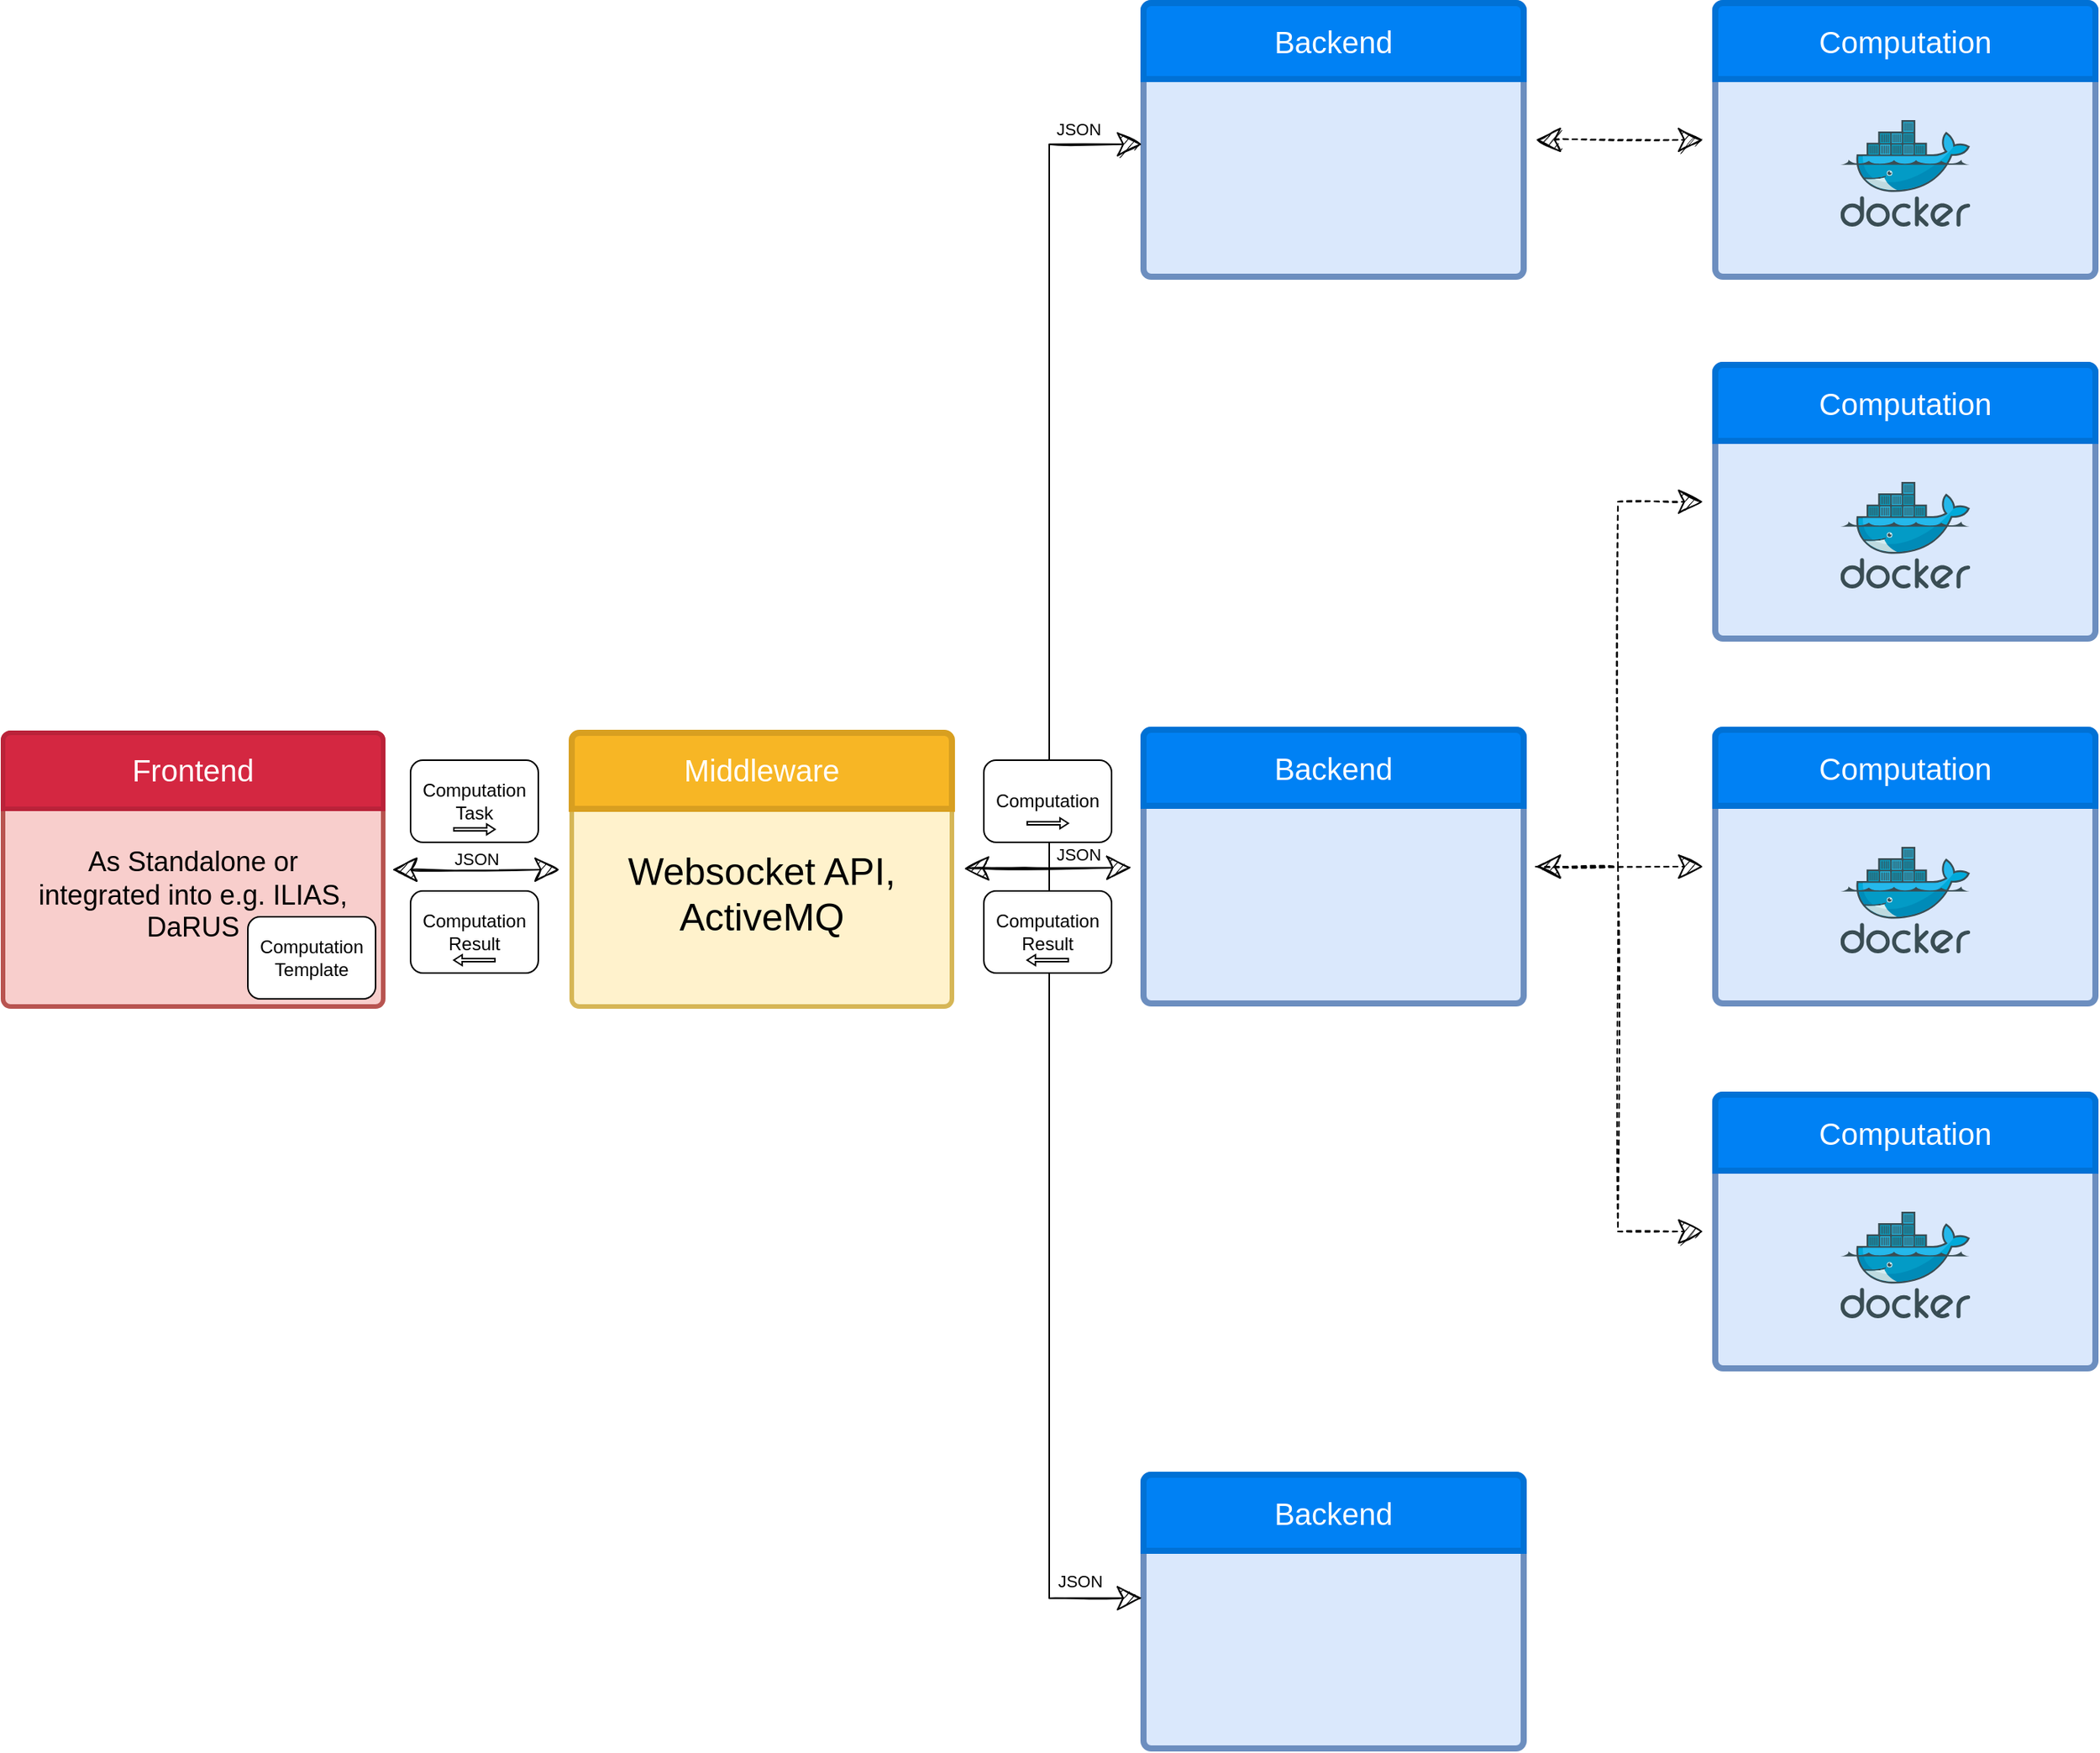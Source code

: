 <mxfile version="20.3.6"><diagram id="hJOMJDm2GBQv0ac_g4cM" name="Page-1"><mxGraphModel dx="2287" dy="975" grid="0" gridSize="10" guides="1" tooltips="1" connect="1" arrows="1" fold="1" page="0" pageScale="1" pageWidth="827" pageHeight="1169" math="0" shadow="0"><root><mxCell id="0"/><mxCell id="1" parent="0"/><mxCell id="XffEDiJkhhUflHy0BRDR-3" value="" style="html=1;shadow=0;dashed=0;shape=mxgraph.bootstrap.rrect;rSize=5;strokeColor=#6c8ebf;html=1;whiteSpace=wrap;fillColor=#dae8fc;verticalAlign=bottom;align=center;spacing=20;spacingBottom=0;fontSize=14;hachureGap=4;strokeWidth=4;" parent="1" vertex="1"><mxGeometry x="496" y="493" width="250" height="180" as="geometry"/></mxCell><mxCell id="XffEDiJkhhUflHy0BRDR-4" value="Backend" style="html=1;shadow=0;dashed=0;shape=mxgraph.bootstrap.topButton;rSize=5;perimeter=none;whiteSpace=wrap;fillColor=#0081F4;strokeColor=#0071D5;fontColor=#ffffff;resizeWidth=1;fontSize=20;align=center;spacing=20;hachureGap=4;strokeWidth=4;" parent="XffEDiJkhhUflHy0BRDR-3" vertex="1"><mxGeometry width="250" height="50" relative="1" as="geometry"/></mxCell><mxCell id="XffEDiJkhhUflHy0BRDR-11" value="&lt;div&gt;&lt;font style=&quot;font-size: 25px&quot;&gt;&lt;br&gt;&lt;/font&gt;&lt;/div&gt;&lt;div&gt;&lt;font style=&quot;font-size: 25px&quot;&gt;Websocket API, ActiveMQ&lt;/font&gt;&lt;/div&gt;" style="html=1;shadow=0;dashed=0;shape=mxgraph.bootstrap.rrect;rSize=5;strokeColor=#d6b656;html=1;whiteSpace=wrap;fillColor=#fff2cc;verticalAlign=middle;align=center;spacing=20;spacingBottom=0;fontSize=20;hachureGap=4;labelBackgroundColor=none;horizontal=1;strokeWidth=3;" parent="1" vertex="1"><mxGeometry x="120" y="495" width="250" height="180" as="geometry"/></mxCell><mxCell id="XffEDiJkhhUflHy0BRDR-12" value="&lt;div align=&quot;center&quot;&gt;&lt;font style=&quot;font-size: 20px&quot;&gt;Middleware&lt;/font&gt;&lt;/div&gt;" style="html=1;shadow=0;dashed=0;shape=mxgraph.bootstrap.topButton;rSize=5;perimeter=none;whiteSpace=wrap;fillColor=#F7B625;strokeColor=#D89F20;fontColor=#ffffff;resizeWidth=1;fontSize=18;align=center;spacing=20;hachureGap=4;strokeWidth=4;" parent="XffEDiJkhhUflHy0BRDR-11" vertex="1"><mxGeometry width="250" height="50" relative="1" as="geometry"/></mxCell><mxCell id="XffEDiJkhhUflHy0BRDR-23" value="" style="endArrow=classic;startArrow=classic;html=1;rounded=0;fontSize=25;startSize=14;endSize=14;sourcePerimeterSpacing=8;targetPerimeterSpacing=8;curved=1;sketch=1;shadow=0;" parent="1" target="XffEDiJkhhUflHy0BRDR-11" edge="1"><mxGeometry width="50" height="50" relative="1" as="geometry"><mxPoint x="2" y="585.0" as="sourcePoint"/><mxPoint x="47" y="533" as="targetPoint"/></mxGeometry></mxCell><mxCell id="oHh0z3IqGZVVa2h3BQo1-23" value="JSON" style="edgeLabel;html=1;align=left;verticalAlign=bottom;resizable=0;points=[];" vertex="1" connectable="0" parent="XffEDiJkhhUflHy0BRDR-23"><mxGeometry x="-0.301" y="-1" relative="1" as="geometry"><mxPoint as="offset"/></mxGeometry></mxCell><mxCell id="XffEDiJkhhUflHy0BRDR-40" value="&lt;br&gt;&lt;div&gt;&lt;br&gt;&lt;/div&gt;&lt;div&gt;&lt;font style=&quot;font-size: 18px&quot;&gt;As Standalone or integrated into e.g. ILIAS, DaRUS&lt;/font&gt;&lt;/div&gt;" style="html=1;shadow=0;dashed=0;shape=mxgraph.bootstrap.rrect;rSize=5;strokeColor=#b85450;html=1;whiteSpace=wrap;fillColor=#f8cecc;verticalAlign=middle;align=center;spacing=20;spacingBottom=0;fontSize=14;labelBackgroundColor=none;hachureGap=4;strokeWidth=3;" parent="1" vertex="1"><mxGeometry x="-254" y="495" width="250" height="180" as="geometry"/></mxCell><mxCell id="XffEDiJkhhUflHy0BRDR-41" value="&lt;font style=&quot;font-size: 20px&quot;&gt;Frontend&lt;/font&gt;" style="html=1;shadow=0;dashed=0;shape=mxgraph.bootstrap.topButton;rSize=5;perimeter=none;whiteSpace=wrap;fillColor=#D42741;strokeColor=#BA2239;fontColor=#ffffff;resizeWidth=1;fontSize=18;align=center;spacing=20;labelBackgroundColor=none;hachureGap=4;strokeWidth=3;" parent="XffEDiJkhhUflHy0BRDR-40" vertex="1"><mxGeometry width="250" height="50" relative="1" as="geometry"/></mxCell><mxCell id="oHh0z3IqGZVVa2h3BQo1-27" value="Computation Template" style="rounded=1;whiteSpace=wrap;html=1;" vertex="1" parent="XffEDiJkhhUflHy0BRDR-40"><mxGeometry x="161" y="121" width="84" height="54" as="geometry"/></mxCell><mxCell id="xIYD838i_mkn_XB6Xc-e-1" value="" style="html=1;shadow=0;dashed=0;shape=mxgraph.bootstrap.rrect;rSize=5;strokeColor=#6c8ebf;html=1;whiteSpace=wrap;fillColor=#dae8fc;verticalAlign=bottom;align=center;spacing=20;spacingBottom=0;fontSize=14;hachureGap=4;strokeWidth=4;" parent="1" vertex="1"><mxGeometry x="872" y="493" width="250" height="180" as="geometry"/></mxCell><mxCell id="xIYD838i_mkn_XB6Xc-e-2" value="Computation" style="html=1;shadow=0;dashed=0;shape=mxgraph.bootstrap.topButton;rSize=5;perimeter=none;whiteSpace=wrap;fillColor=#0081F4;strokeColor=#0071D5;fontColor=#ffffff;resizeWidth=1;fontSize=20;align=center;spacing=20;hachureGap=4;strokeWidth=4;" parent="xIYD838i_mkn_XB6Xc-e-1" vertex="1"><mxGeometry width="250" height="50" relative="1" as="geometry"/></mxCell><mxCell id="xIYD838i_mkn_XB6Xc-e-3" value="" style="sketch=0;aspect=fixed;html=1;points=[];align=center;image;fontSize=12;image=img/lib/mscae/Docker.svg;labelBackgroundColor=none;hachureGap=4;strokeColor=#2B8D40;strokeWidth=4;fillColor=none;" parent="xIYD838i_mkn_XB6Xc-e-1" vertex="1"><mxGeometry x="82.32" y="77" width="85.37" height="70" as="geometry"/></mxCell><mxCell id="xIYD838i_mkn_XB6Xc-e-4" value="" style="endArrow=classic;startArrow=classic;html=1;rounded=0;fontSize=25;startSize=14;endSize=14;sourcePerimeterSpacing=8;targetPerimeterSpacing=8;curved=1;shadow=0;sketch=1;" parent="1" source="XffEDiJkhhUflHy0BRDR-11" target="XffEDiJkhhUflHy0BRDR-3" edge="1"><mxGeometry width="50" height="50" relative="1" as="geometry"><mxPoint x="360" y="585" as="sourcePoint"/><mxPoint x="494" y="591" as="targetPoint"/></mxGeometry></mxCell><mxCell id="oHh0z3IqGZVVa2h3BQo1-24" value="&lt;div align=&quot;center&quot;&gt;JSON&lt;/div&gt;" style="edgeLabel;html=1;align=center;verticalAlign=bottom;resizable=0;points=[];" vertex="1" connectable="0" parent="xIYD838i_mkn_XB6Xc-e-4"><mxGeometry x="0.22" relative="1" as="geometry"><mxPoint x="8" as="offset"/></mxGeometry></mxCell><mxCell id="xIYD838i_mkn_XB6Xc-e-5" value="" style="html=1;shadow=0;dashed=0;shape=mxgraph.bootstrap.rrect;rSize=5;strokeColor=#6c8ebf;html=1;whiteSpace=wrap;fillColor=#dae8fc;verticalAlign=bottom;align=center;spacing=20;spacingBottom=0;fontSize=14;hachureGap=4;strokeWidth=4;" parent="1" vertex="1"><mxGeometry x="872" y="253" width="250" height="180" as="geometry"/></mxCell><mxCell id="xIYD838i_mkn_XB6Xc-e-6" value="Computation" style="html=1;shadow=0;dashed=0;shape=mxgraph.bootstrap.topButton;rSize=5;perimeter=none;whiteSpace=wrap;fillColor=#0081F4;strokeColor=#0071D5;fontColor=#ffffff;resizeWidth=1;fontSize=20;align=center;spacing=20;hachureGap=4;strokeWidth=4;" parent="xIYD838i_mkn_XB6Xc-e-5" vertex="1"><mxGeometry width="250" height="50" relative="1" as="geometry"/></mxCell><mxCell id="xIYD838i_mkn_XB6Xc-e-7" value="" style="sketch=0;aspect=fixed;html=1;points=[];align=center;image;fontSize=12;image=img/lib/mscae/Docker.svg;labelBackgroundColor=none;hachureGap=4;strokeColor=#2B8D40;strokeWidth=4;fillColor=none;" parent="xIYD838i_mkn_XB6Xc-e-5" vertex="1"><mxGeometry x="82.32" y="77" width="85.37" height="70" as="geometry"/></mxCell><mxCell id="xIYD838i_mkn_XB6Xc-e-8" value="" style="html=1;shadow=0;dashed=0;shape=mxgraph.bootstrap.rrect;rSize=5;strokeColor=#6c8ebf;html=1;whiteSpace=wrap;fillColor=#dae8fc;verticalAlign=bottom;align=center;spacing=20;spacingBottom=0;fontSize=14;hachureGap=4;strokeWidth=4;" parent="1" vertex="1"><mxGeometry x="872" y="733" width="250" height="180" as="geometry"/></mxCell><mxCell id="xIYD838i_mkn_XB6Xc-e-9" value="Computation" style="html=1;shadow=0;dashed=0;shape=mxgraph.bootstrap.topButton;rSize=5;perimeter=none;whiteSpace=wrap;fillColor=#0081F4;strokeColor=#0071D5;fontColor=#ffffff;resizeWidth=1;fontSize=20;align=center;spacing=20;hachureGap=4;strokeWidth=4;" parent="xIYD838i_mkn_XB6Xc-e-8" vertex="1"><mxGeometry width="250" height="50" relative="1" as="geometry"/></mxCell><mxCell id="xIYD838i_mkn_XB6Xc-e-10" value="" style="sketch=0;aspect=fixed;html=1;points=[];align=center;image;fontSize=12;image=img/lib/mscae/Docker.svg;labelBackgroundColor=none;hachureGap=4;strokeColor=#2B8D40;strokeWidth=4;fillColor=none;" parent="xIYD838i_mkn_XB6Xc-e-8" vertex="1"><mxGeometry x="82.32" y="77" width="85.37" height="70" as="geometry"/></mxCell><mxCell id="xIYD838i_mkn_XB6Xc-e-12" value="" style="endArrow=classic;startArrow=classic;html=1;rounded=0;fontSize=25;startSize=14;endSize=14;sourcePerimeterSpacing=8;targetPerimeterSpacing=8;curved=1;dashed=1;sketch=1;" parent="1" source="XffEDiJkhhUflHy0BRDR-3" target="xIYD838i_mkn_XB6Xc-e-1" edge="1"><mxGeometry width="50" height="50" relative="1" as="geometry"><mxPoint x="749.0" y="582.29" as="sourcePoint"/><mxPoint x="859.0" y="582.29" as="targetPoint"/></mxGeometry></mxCell><mxCell id="xIYD838i_mkn_XB6Xc-e-14" value="" style="endArrow=classic;startArrow=none;html=1;rounded=0;fontSize=25;startSize=14;endSize=14;sourcePerimeterSpacing=8;targetPerimeterSpacing=8;edgeStyle=orthogonalEdgeStyle;startFill=0;dashed=1;sketch=1;" parent="1" source="XffEDiJkhhUflHy0BRDR-3" target="xIYD838i_mkn_XB6Xc-e-5" edge="1"><mxGeometry width="50" height="50" relative="1" as="geometry"><mxPoint x="764.0" y="593" as="sourcePoint"/><mxPoint x="874.0" y="593" as="targetPoint"/><Array as="points"><mxPoint x="808" y="583"/><mxPoint x="808" y="343"/></Array></mxGeometry></mxCell><mxCell id="xIYD838i_mkn_XB6Xc-e-15" value="" style="endArrow=classic;startArrow=none;html=1;rounded=0;fontSize=25;startSize=14;endSize=14;sourcePerimeterSpacing=8;targetPerimeterSpacing=8;edgeStyle=orthogonalEdgeStyle;startFill=0;dashed=1;sketch=1;" parent="1" edge="1"><mxGeometry width="50" height="50" relative="1" as="geometry"><mxPoint x="754.0" y="583.0" as="sourcePoint"/><mxPoint x="864" y="823" as="targetPoint"/><Array as="points"><mxPoint x="808" y="583"/><mxPoint x="808" y="823"/></Array></mxGeometry></mxCell><mxCell id="oHh0z3IqGZVVa2h3BQo1-1" value="" style="html=1;shadow=0;dashed=0;shape=mxgraph.bootstrap.rrect;rSize=5;strokeColor=#6c8ebf;html=1;whiteSpace=wrap;fillColor=#dae8fc;verticalAlign=bottom;align=center;spacing=20;spacingBottom=0;fontSize=14;hachureGap=4;strokeWidth=4;" vertex="1" parent="1"><mxGeometry x="496" y="15" width="250" height="180" as="geometry"/></mxCell><mxCell id="oHh0z3IqGZVVa2h3BQo1-2" value="Backend" style="html=1;shadow=0;dashed=0;shape=mxgraph.bootstrap.topButton;rSize=5;perimeter=none;whiteSpace=wrap;fillColor=#0081F4;strokeColor=#0071D5;fontColor=#ffffff;resizeWidth=1;fontSize=20;align=center;spacing=20;hachureGap=4;strokeWidth=4;" vertex="1" parent="oHh0z3IqGZVVa2h3BQo1-1"><mxGeometry width="250" height="50" relative="1" as="geometry"/></mxCell><mxCell id="oHh0z3IqGZVVa2h3BQo1-3" value="" style="html=1;shadow=0;dashed=0;shape=mxgraph.bootstrap.rrect;rSize=5;strokeColor=#6c8ebf;html=1;whiteSpace=wrap;fillColor=#dae8fc;verticalAlign=bottom;align=center;spacing=20;spacingBottom=0;fontSize=14;hachureGap=4;strokeWidth=4;" vertex="1" parent="1"><mxGeometry x="872" y="15" width="250" height="180" as="geometry"/></mxCell><mxCell id="oHh0z3IqGZVVa2h3BQo1-4" value="Computation" style="html=1;shadow=0;dashed=0;shape=mxgraph.bootstrap.topButton;rSize=5;perimeter=none;whiteSpace=wrap;fillColor=#0081F4;strokeColor=#0071D5;fontColor=#ffffff;resizeWidth=1;fontSize=20;align=center;spacing=20;hachureGap=4;strokeWidth=4;" vertex="1" parent="oHh0z3IqGZVVa2h3BQo1-3"><mxGeometry width="250" height="50" relative="1" as="geometry"/></mxCell><mxCell id="oHh0z3IqGZVVa2h3BQo1-5" value="" style="sketch=0;aspect=fixed;html=1;points=[];align=center;image;fontSize=12;image=img/lib/mscae/Docker.svg;labelBackgroundColor=none;hachureGap=4;strokeColor=#2B8D40;strokeWidth=4;fillColor=none;" vertex="1" parent="oHh0z3IqGZVVa2h3BQo1-3"><mxGeometry x="82.32" y="77" width="85.37" height="70" as="geometry"/></mxCell><mxCell id="oHh0z3IqGZVVa2h3BQo1-12" value="" style="endArrow=classic;startArrow=classic;html=1;rounded=0;fontSize=25;startSize=14;endSize=14;sourcePerimeterSpacing=8;targetPerimeterSpacing=8;curved=1;dashed=1;strokeWidth=1;sketch=1;" edge="1" parent="1" source="oHh0z3IqGZVVa2h3BQo1-1" target="oHh0z3IqGZVVa2h3BQo1-3"><mxGeometry width="50" height="50" relative="1" as="geometry"><mxPoint x="749.0" y="104.29" as="sourcePoint"/><mxPoint x="859.0" y="104.29" as="targetPoint"/></mxGeometry></mxCell><mxCell id="oHh0z3IqGZVVa2h3BQo1-15" value="" style="html=1;shadow=0;dashed=0;shape=mxgraph.bootstrap.rrect;rSize=5;strokeColor=#6c8ebf;html=1;whiteSpace=wrap;fillColor=#dae8fc;verticalAlign=bottom;align=center;spacing=20;spacingBottom=0;fontSize=14;hachureGap=4;strokeWidth=4;" vertex="1" parent="1"><mxGeometry x="496" y="983" width="250" height="180" as="geometry"/></mxCell><mxCell id="oHh0z3IqGZVVa2h3BQo1-16" value="Backend" style="html=1;shadow=0;dashed=0;shape=mxgraph.bootstrap.topButton;rSize=5;perimeter=none;whiteSpace=wrap;fillColor=#0081F4;strokeColor=#0071D5;fontColor=#ffffff;resizeWidth=1;fontSize=20;align=center;spacing=20;hachureGap=4;strokeWidth=4;" vertex="1" parent="oHh0z3IqGZVVa2h3BQo1-15"><mxGeometry width="250" height="50" relative="1" as="geometry"/></mxCell><mxCell id="oHh0z3IqGZVVa2h3BQo1-17" value="" style="endArrow=classic;startArrow=none;html=1;rounded=0;fontSize=25;startSize=14;endSize=14;sourcePerimeterSpacing=8;targetPerimeterSpacing=8;edgeStyle=orthogonalEdgeStyle;startFill=0;entryX=0.004;entryY=0.516;entryDx=0;entryDy=0;entryPerimeter=0;sketch=1;" edge="1" parent="1"><mxGeometry width="50" height="50" relative="1" as="geometry"><mxPoint x="380" y="584" as="sourcePoint"/><mxPoint x="495" y="107.88" as="targetPoint"/><Array as="points"><mxPoint x="434" y="584"/><mxPoint x="434" y="108"/></Array></mxGeometry></mxCell><mxCell id="oHh0z3IqGZVVa2h3BQo1-25" value="JSON" style="edgeLabel;html=1;align=center;verticalAlign=bottom;resizable=0;points=[];" vertex="1" connectable="0" parent="oHh0z3IqGZVVa2h3BQo1-17"><mxGeometry x="0.857" y="1" relative="1" as="geometry"><mxPoint as="offset"/></mxGeometry></mxCell><mxCell id="oHh0z3IqGZVVa2h3BQo1-19" value="" style="endArrow=classic;startArrow=none;html=1;rounded=0;fontSize=25;startSize=14;endSize=14;sourcePerimeterSpacing=8;targetPerimeterSpacing=8;edgeStyle=orthogonalEdgeStyle;startFill=0;entryX=-0.004;entryY=0.451;entryDx=0;entryDy=0;entryPerimeter=0;sketch=1;" edge="1" parent="1" target="oHh0z3IqGZVVa2h3BQo1-15"><mxGeometry width="50" height="50" relative="1" as="geometry"><mxPoint x="380.0" y="584.0" as="sourcePoint"/><mxPoint x="490.0" y="824.0" as="targetPoint"/><Array as="points"><mxPoint x="434" y="584"/><mxPoint x="434" y="1064"/></Array></mxGeometry></mxCell><mxCell id="oHh0z3IqGZVVa2h3BQo1-26" value="JSON" style="edgeLabel;html=1;align=center;verticalAlign=bottom;resizable=0;points=[];" vertex="1" connectable="0" parent="oHh0z3IqGZVVa2h3BQo1-19"><mxGeometry x="0.861" y="3" relative="1" as="geometry"><mxPoint as="offset"/></mxGeometry></mxCell><mxCell id="oHh0z3IqGZVVa2h3BQo1-28" value="Computation Result" style="rounded=1;whiteSpace=wrap;html=1;" vertex="1" parent="1"><mxGeometry x="14" y="599" width="84" height="54" as="geometry"/></mxCell><mxCell id="oHh0z3IqGZVVa2h3BQo1-29" value="Computation Task" style="rounded=1;whiteSpace=wrap;html=1;" vertex="1" parent="1"><mxGeometry x="14" y="513" width="84" height="54" as="geometry"/></mxCell><mxCell id="oHh0z3IqGZVVa2h3BQo1-30" value="Computation" style="rounded=1;whiteSpace=wrap;html=1;" vertex="1" parent="1"><mxGeometry x="391" y="513" width="84" height="54" as="geometry"/></mxCell><mxCell id="oHh0z3IqGZVVa2h3BQo1-35" value="" style="shape=singleArrow;whiteSpace=wrap;html=1;" vertex="1" parent="1"><mxGeometry x="42.5" y="555" width="27" height="7" as="geometry"/></mxCell><mxCell id="oHh0z3IqGZVVa2h3BQo1-36" value="" style="shape=singleArrow;whiteSpace=wrap;html=1;rotation=-180;" vertex="1" parent="1"><mxGeometry x="42.5" y="641" width="27" height="7" as="geometry"/></mxCell><mxCell id="oHh0z3IqGZVVa2h3BQo1-37" value="" style="shape=singleArrow;whiteSpace=wrap;html=1;" vertex="1" parent="1"><mxGeometry x="419.5" y="551" width="27" height="7" as="geometry"/></mxCell><mxCell id="oHh0z3IqGZVVa2h3BQo1-38" value="Computation Result" style="rounded=1;whiteSpace=wrap;html=1;" vertex="1" parent="1"><mxGeometry x="391" y="599" width="84" height="54" as="geometry"/></mxCell><mxCell id="oHh0z3IqGZVVa2h3BQo1-39" value="" style="shape=singleArrow;whiteSpace=wrap;html=1;rotation=-180;" vertex="1" parent="1"><mxGeometry x="419.5" y="641" width="27" height="7" as="geometry"/></mxCell></root></mxGraphModel></diagram></mxfile>